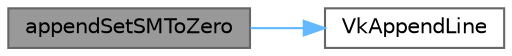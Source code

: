 digraph "appendSetSMToZero"
{
 // LATEX_PDF_SIZE
  bgcolor="transparent";
  edge [fontname=Helvetica,fontsize=10,labelfontname=Helvetica,labelfontsize=10];
  node [fontname=Helvetica,fontsize=10,shape=box,height=0.2,width=0.4];
  rankdir="LR";
  Node1 [id="Node000001",label="appendSetSMToZero",height=0.2,width=0.4,color="gray40", fillcolor="grey60", style="filled", fontcolor="black",tooltip=" "];
  Node1 -> Node2 [id="edge1_Node000001_Node000002",color="steelblue1",style="solid",tooltip=" "];
  Node2 [id="Node000002",label="VkAppendLine",height=0.2,width=0.4,color="grey40", fillcolor="white", style="filled",URL="$_vk_f_f_t___base_8h.html#aee7cde1a228f1c1d7206e063b323f312",tooltip=" "];
}
